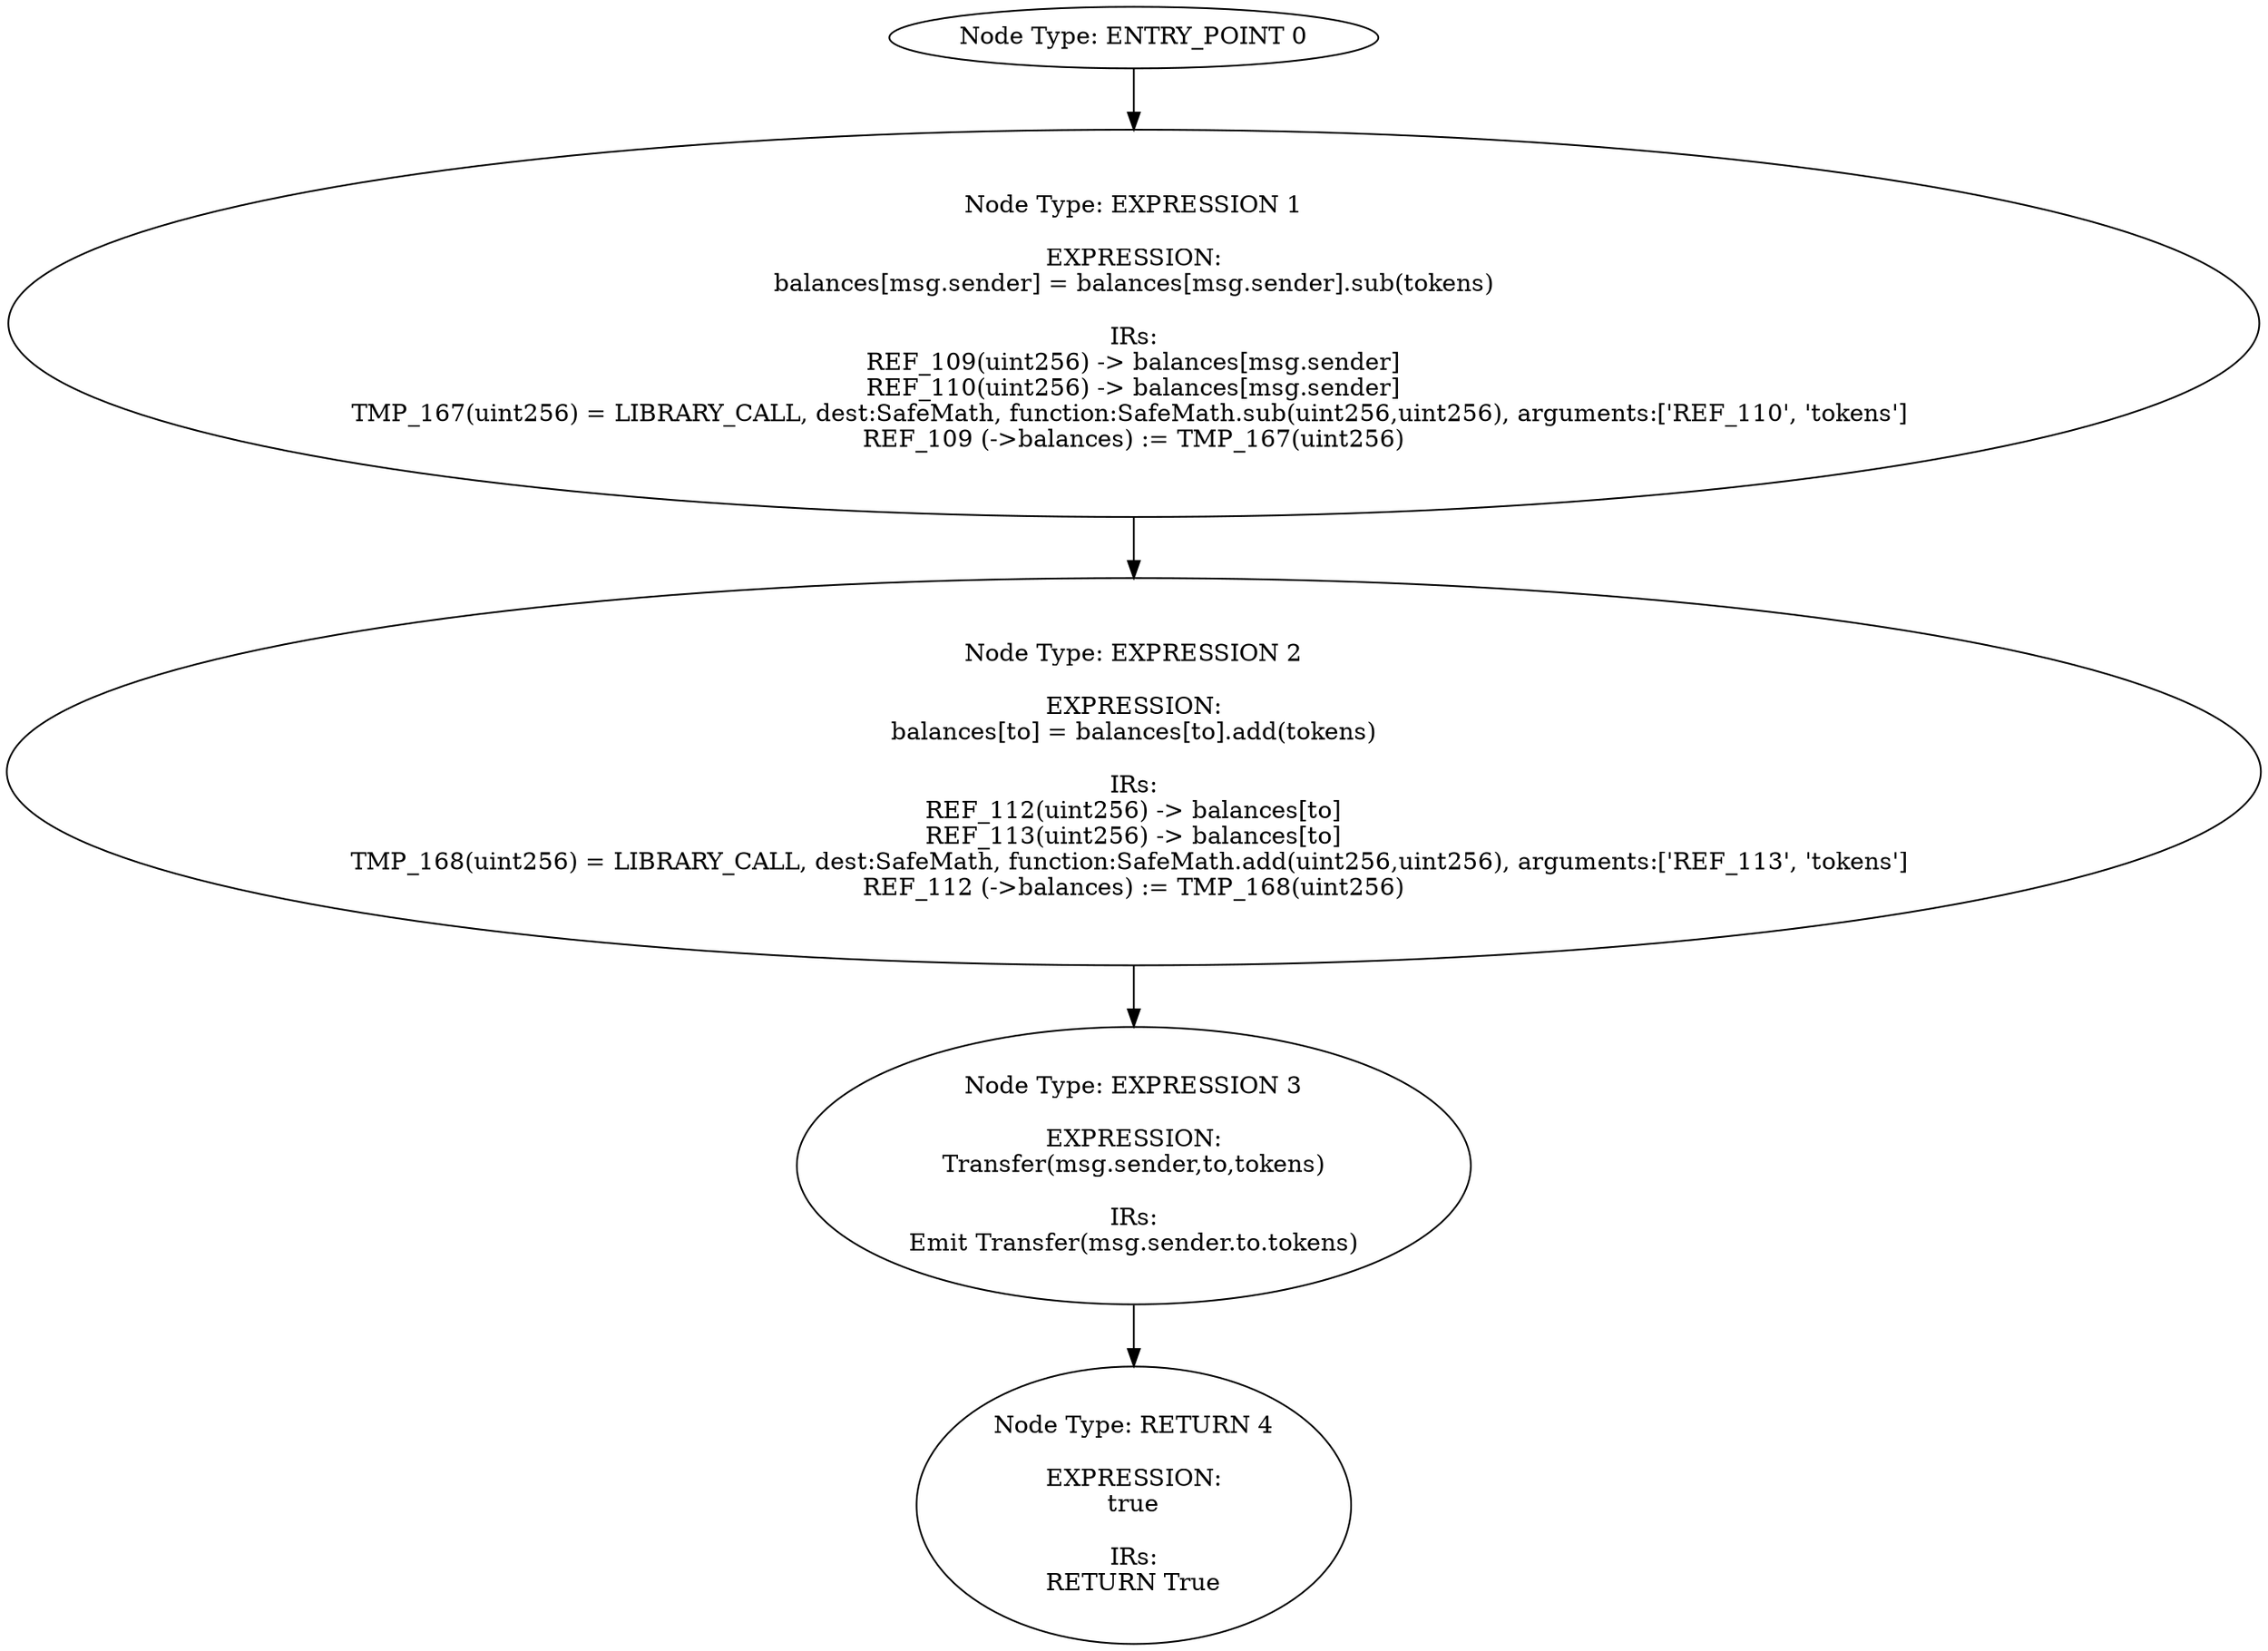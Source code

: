 digraph{
0[label="Node Type: ENTRY_POINT 0
"];
0->1;
1[label="Node Type: EXPRESSION 1

EXPRESSION:
balances[msg.sender] = balances[msg.sender].sub(tokens)

IRs:
REF_109(uint256) -> balances[msg.sender]
REF_110(uint256) -> balances[msg.sender]
TMP_167(uint256) = LIBRARY_CALL, dest:SafeMath, function:SafeMath.sub(uint256,uint256), arguments:['REF_110', 'tokens'] 
REF_109 (->balances) := TMP_167(uint256)"];
1->2;
2[label="Node Type: EXPRESSION 2

EXPRESSION:
balances[to] = balances[to].add(tokens)

IRs:
REF_112(uint256) -> balances[to]
REF_113(uint256) -> balances[to]
TMP_168(uint256) = LIBRARY_CALL, dest:SafeMath, function:SafeMath.add(uint256,uint256), arguments:['REF_113', 'tokens'] 
REF_112 (->balances) := TMP_168(uint256)"];
2->3;
3[label="Node Type: EXPRESSION 3

EXPRESSION:
Transfer(msg.sender,to,tokens)

IRs:
Emit Transfer(msg.sender.to.tokens)"];
3->4;
4[label="Node Type: RETURN 4

EXPRESSION:
true

IRs:
RETURN True"];
}

